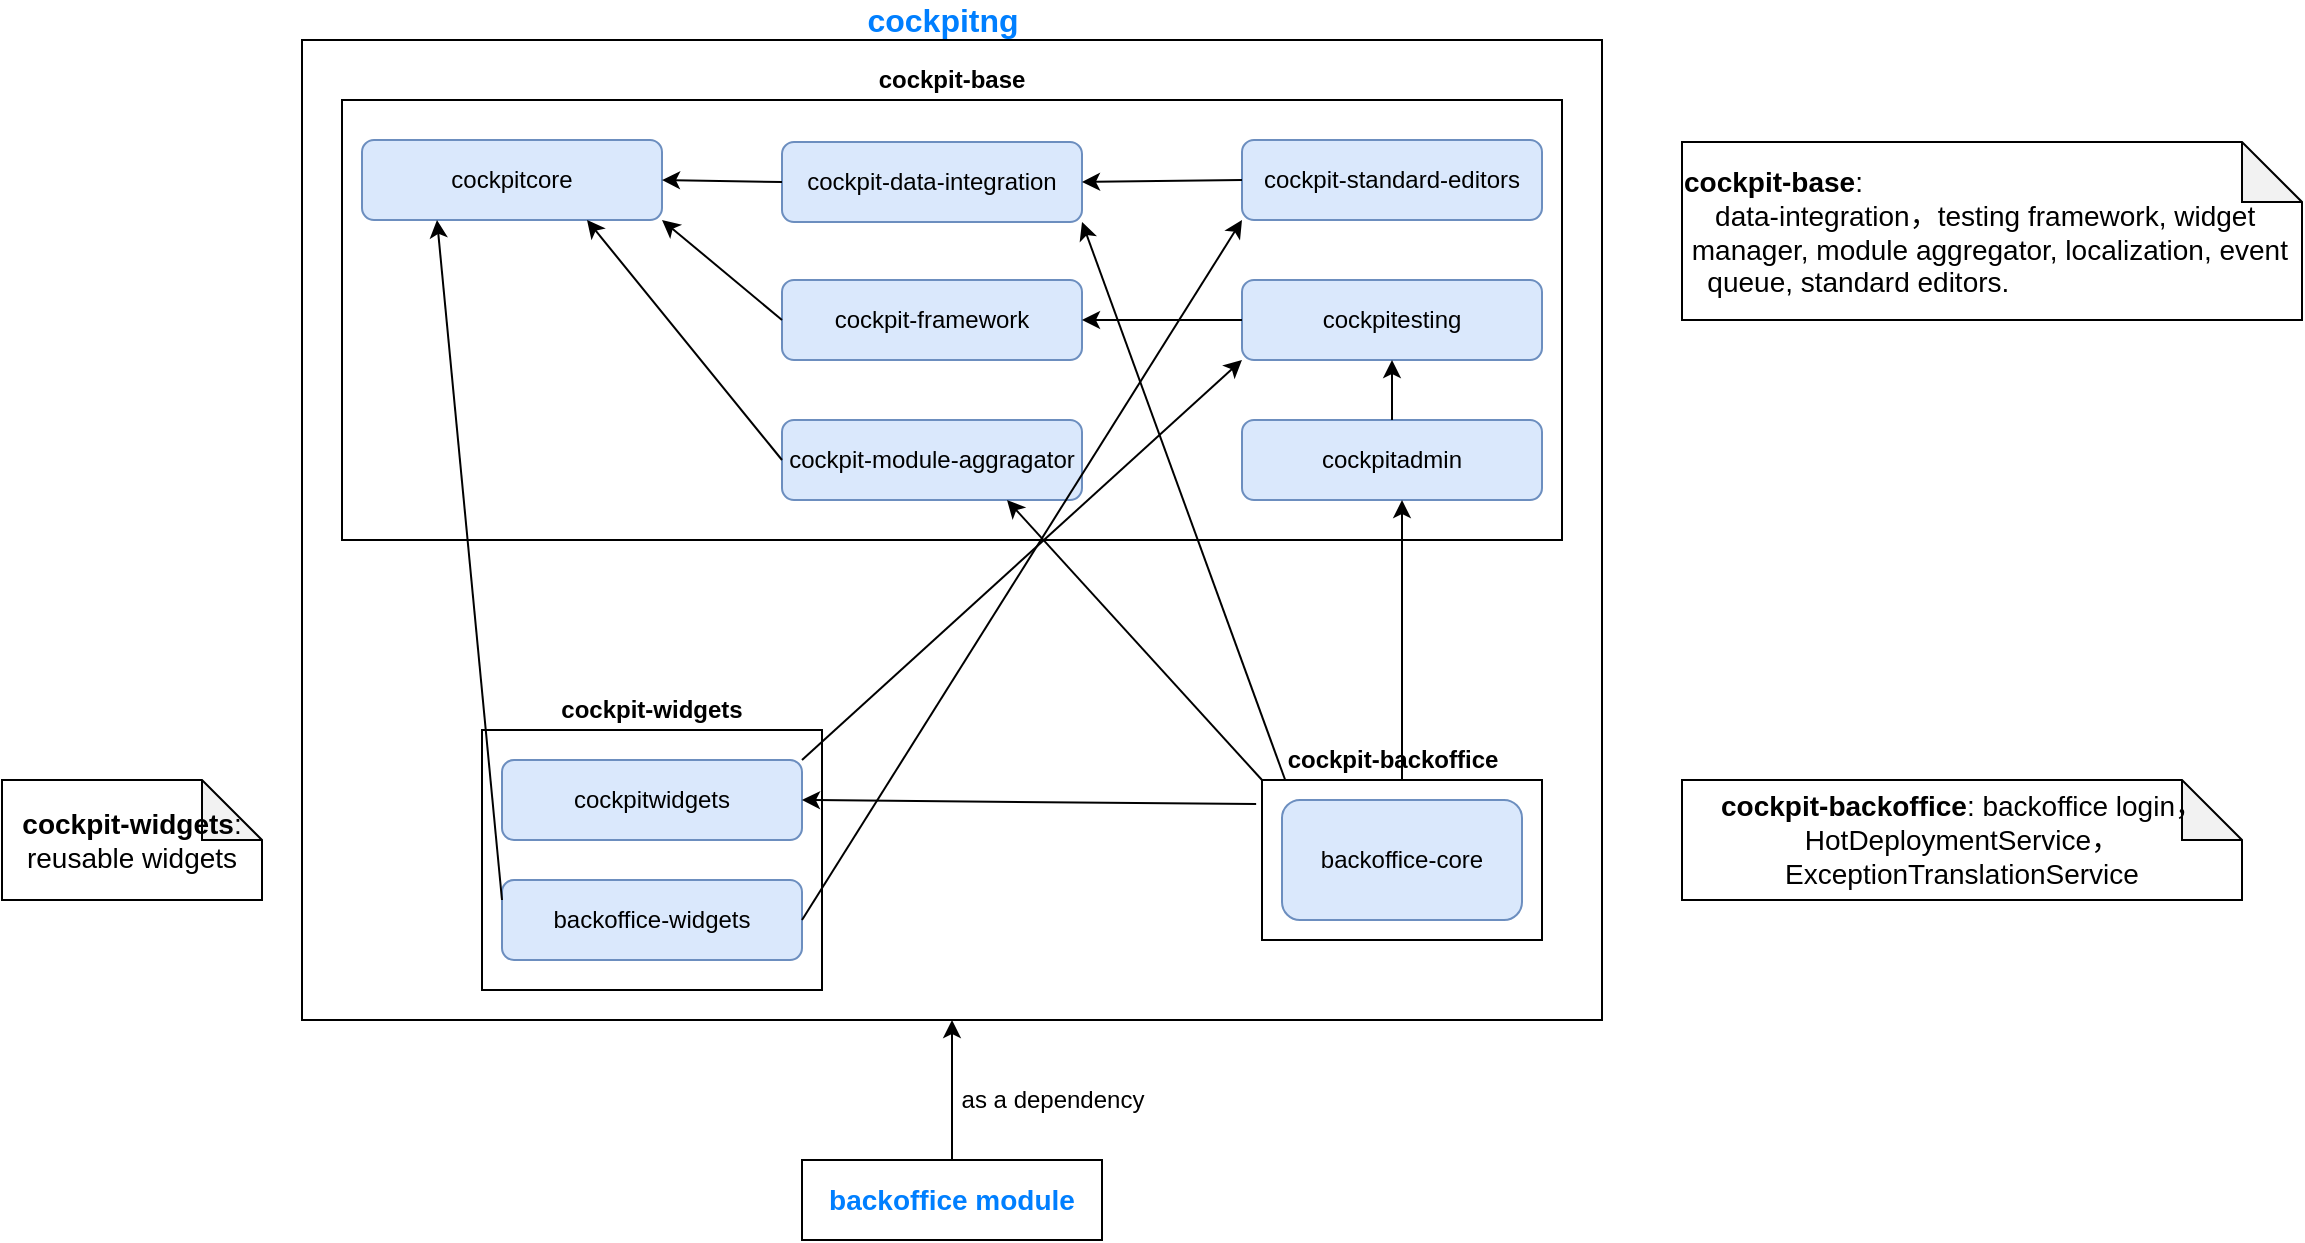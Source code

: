 <mxfile version="13.6.2" type="github">
  <diagram id="vLhvewZ9b32y02IV8Uuj" name="Page-1">
    <mxGraphModel dx="2310" dy="1819" grid="1" gridSize="10" guides="1" tooltips="1" connect="1" arrows="1" fold="1" page="1" pageScale="1" pageWidth="850" pageHeight="1100" math="0" shadow="0">
      <root>
        <mxCell id="0" />
        <mxCell id="1" parent="0" />
        <mxCell id="5FO1hOsKAWhE0jAAUn73-45" value="" style="rounded=0;whiteSpace=wrap;html=1;" parent="1" vertex="1">
          <mxGeometry x="100" y="-80" width="650" height="490" as="geometry" />
        </mxCell>
        <mxCell id="5FO1hOsKAWhE0jAAUn73-24" value="" style="rounded=0;whiteSpace=wrap;html=1;" parent="1" vertex="1">
          <mxGeometry x="190" y="265" width="170" height="130" as="geometry" />
        </mxCell>
        <mxCell id="5FO1hOsKAWhE0jAAUn73-18" value="" style="rounded=0;whiteSpace=wrap;html=1;" parent="1" vertex="1">
          <mxGeometry x="120" y="-50" width="610" height="220" as="geometry" />
        </mxCell>
        <mxCell id="5FO1hOsKAWhE0jAAUn73-9" value="cockpitcore" style="rounded=1;whiteSpace=wrap;html=1;fillColor=#dae8fc;strokeColor=#6c8ebf;" parent="1" vertex="1">
          <mxGeometry x="130" y="-30" width="150" height="40" as="geometry" />
        </mxCell>
        <mxCell id="5FO1hOsKAWhE0jAAUn73-11" value="" style="rounded=0;whiteSpace=wrap;html=1;" parent="1" vertex="1">
          <mxGeometry x="580" y="290" width="140" height="80" as="geometry" />
        </mxCell>
        <mxCell id="5FO1hOsKAWhE0jAAUn73-1" value="cockpit-data-integration" style="rounded=1;whiteSpace=wrap;html=1;fillColor=#dae8fc;strokeColor=#6c8ebf;" parent="1" vertex="1">
          <mxGeometry x="340" y="-29" width="150" height="40" as="geometry" />
        </mxCell>
        <mxCell id="5FO1hOsKAWhE0jAAUn73-4" value="cockpit-framework" style="rounded=1;whiteSpace=wrap;html=1;fillColor=#dae8fc;strokeColor=#6c8ebf;" parent="1" vertex="1">
          <mxGeometry x="340" y="40" width="150" height="40" as="geometry" />
        </mxCell>
        <mxCell id="5FO1hOsKAWhE0jAAUn73-5" value="cockpit-module-aggragator" style="rounded=1;whiteSpace=wrap;html=1;fillColor=#dae8fc;strokeColor=#6c8ebf;" parent="1" vertex="1">
          <mxGeometry x="340" y="110" width="150" height="40" as="geometry" />
        </mxCell>
        <mxCell id="5FO1hOsKAWhE0jAAUn73-6" value="cockpit-standard-editors" style="rounded=1;whiteSpace=wrap;html=1;fillColor=#dae8fc;strokeColor=#6c8ebf;" parent="1" vertex="1">
          <mxGeometry x="570" y="-30" width="150" height="40" as="geometry" />
        </mxCell>
        <mxCell id="5FO1hOsKAWhE0jAAUn73-7" value="cockpitesting" style="rounded=1;whiteSpace=wrap;html=1;fillColor=#dae8fc;strokeColor=#6c8ebf;" parent="1" vertex="1">
          <mxGeometry x="570" y="40" width="150" height="40" as="geometry" />
        </mxCell>
        <mxCell id="5FO1hOsKAWhE0jAAUn73-8" value="cockpitadmin" style="rounded=1;whiteSpace=wrap;html=1;fillColor=#dae8fc;strokeColor=#6c8ebf;" parent="1" vertex="1">
          <mxGeometry x="570" y="110" width="150" height="40" as="geometry" />
        </mxCell>
        <mxCell id="5FO1hOsKAWhE0jAAUn73-10" value="backoffice-core" style="rounded=1;whiteSpace=wrap;html=1;fillColor=#dae8fc;strokeColor=#6c8ebf;" parent="1" vertex="1">
          <mxGeometry x="590" y="300" width="120" height="60" as="geometry" />
        </mxCell>
        <mxCell id="5FO1hOsKAWhE0jAAUn73-13" value="&lt;b&gt;cockpit-backoffice&lt;/b&gt;" style="text;html=1;align=center;verticalAlign=middle;resizable=0;points=[];autosize=1;" parent="1" vertex="1">
          <mxGeometry x="585" y="270" width="120" height="20" as="geometry" />
        </mxCell>
        <mxCell id="5FO1hOsKAWhE0jAAUn73-20" value="&lt;b&gt;cockpit-base&lt;/b&gt;" style="text;html=1;strokeColor=none;fillColor=none;align=center;verticalAlign=middle;whiteSpace=wrap;rounded=0;" parent="1" vertex="1">
          <mxGeometry x="385" y="-70" width="80" height="20" as="geometry" />
        </mxCell>
        <mxCell id="5FO1hOsKAWhE0jAAUn73-22" value="cockpitwidgets" style="rounded=1;whiteSpace=wrap;html=1;fillColor=#dae8fc;strokeColor=#6c8ebf;" parent="1" vertex="1">
          <mxGeometry x="200" y="280" width="150" height="40" as="geometry" />
        </mxCell>
        <mxCell id="5FO1hOsKAWhE0jAAUn73-23" value="backoffice-widgets" style="rounded=1;whiteSpace=wrap;html=1;fillColor=#dae8fc;strokeColor=#6c8ebf;" parent="1" vertex="1">
          <mxGeometry x="200" y="340" width="150" height="40" as="geometry" />
        </mxCell>
        <mxCell id="5FO1hOsKAWhE0jAAUn73-25" value="&lt;b&gt;cockpit-widgets&lt;/b&gt;" style="text;html=1;strokeColor=none;fillColor=none;align=center;verticalAlign=middle;whiteSpace=wrap;rounded=0;" parent="1" vertex="1">
          <mxGeometry x="220" y="245" width="110" height="20" as="geometry" />
        </mxCell>
        <mxCell id="5FO1hOsKAWhE0jAAUn73-27" value="" style="endArrow=classic;html=1;" parent="1" target="5FO1hOsKAWhE0jAAUn73-18" edge="1">
          <mxGeometry width="50" height="50" relative="1" as="geometry">
            <mxPoint x="350" y="170" as="sourcePoint" />
            <mxPoint x="400" y="120" as="targetPoint" />
          </mxGeometry>
        </mxCell>
        <mxCell id="5FO1hOsKAWhE0jAAUn73-29" value="" style="endArrow=classic;html=1;exitX=0;exitY=0.5;exitDx=0;exitDy=0;entryX=0.75;entryY=1;entryDx=0;entryDy=0;" parent="1" source="5FO1hOsKAWhE0jAAUn73-5" target="5FO1hOsKAWhE0jAAUn73-9" edge="1">
          <mxGeometry width="50" height="50" relative="1" as="geometry">
            <mxPoint x="350" y="170" as="sourcePoint" />
            <mxPoint x="400" y="120" as="targetPoint" />
          </mxGeometry>
        </mxCell>
        <mxCell id="5FO1hOsKAWhE0jAAUn73-30" value="" style="endArrow=classic;html=1;exitX=0;exitY=0.5;exitDx=0;exitDy=0;" parent="1" source="5FO1hOsKAWhE0jAAUn73-4" edge="1">
          <mxGeometry width="50" height="50" relative="1" as="geometry">
            <mxPoint x="350" y="170" as="sourcePoint" />
            <mxPoint x="280" y="10" as="targetPoint" />
          </mxGeometry>
        </mxCell>
        <mxCell id="5FO1hOsKAWhE0jAAUn73-31" value="" style="endArrow=classic;html=1;exitX=0;exitY=0.5;exitDx=0;exitDy=0;entryX=1;entryY=0.5;entryDx=0;entryDy=0;" parent="1" source="5FO1hOsKAWhE0jAAUn73-1" target="5FO1hOsKAWhE0jAAUn73-9" edge="1">
          <mxGeometry width="50" height="50" relative="1" as="geometry">
            <mxPoint x="350" y="170" as="sourcePoint" />
            <mxPoint x="400" y="120" as="targetPoint" />
          </mxGeometry>
        </mxCell>
        <mxCell id="5FO1hOsKAWhE0jAAUn73-32" value="" style="endArrow=classic;html=1;exitX=0;exitY=0.5;exitDx=0;exitDy=0;entryX=1;entryY=0.5;entryDx=0;entryDy=0;" parent="1" source="5FO1hOsKAWhE0jAAUn73-6" target="5FO1hOsKAWhE0jAAUn73-1" edge="1">
          <mxGeometry width="50" height="50" relative="1" as="geometry">
            <mxPoint x="350" y="170" as="sourcePoint" />
            <mxPoint x="400" y="120" as="targetPoint" />
          </mxGeometry>
        </mxCell>
        <mxCell id="5FO1hOsKAWhE0jAAUn73-33" value="" style="endArrow=classic;html=1;entryX=1;entryY=0.5;entryDx=0;entryDy=0;exitX=0;exitY=0.5;exitDx=0;exitDy=0;" parent="1" source="5FO1hOsKAWhE0jAAUn73-7" target="5FO1hOsKAWhE0jAAUn73-4" edge="1">
          <mxGeometry width="50" height="50" relative="1" as="geometry">
            <mxPoint x="350" y="170" as="sourcePoint" />
            <mxPoint x="400" y="120" as="targetPoint" />
          </mxGeometry>
        </mxCell>
        <mxCell id="5FO1hOsKAWhE0jAAUn73-34" value="" style="endArrow=classic;html=1;" parent="1" target="5FO1hOsKAWhE0jAAUn73-18" edge="1">
          <mxGeometry width="50" height="50" relative="1" as="geometry">
            <mxPoint x="350" y="170" as="sourcePoint" />
            <mxPoint x="400" y="120" as="targetPoint" />
          </mxGeometry>
        </mxCell>
        <mxCell id="5FO1hOsKAWhE0jAAUn73-35" value="" style="endArrow=classic;html=1;" parent="1" target="5FO1hOsKAWhE0jAAUn73-18" edge="1">
          <mxGeometry width="50" height="50" relative="1" as="geometry">
            <mxPoint x="350" y="170" as="sourcePoint" />
            <mxPoint x="400" y="120" as="targetPoint" />
          </mxGeometry>
        </mxCell>
        <mxCell id="5FO1hOsKAWhE0jAAUn73-36" value="" style="endArrow=classic;html=1;entryX=0.5;entryY=1;entryDx=0;entryDy=0;exitX=0.5;exitY=0;exitDx=0;exitDy=0;" parent="1" source="5FO1hOsKAWhE0jAAUn73-8" target="5FO1hOsKAWhE0jAAUn73-7" edge="1">
          <mxGeometry width="50" height="50" relative="1" as="geometry">
            <mxPoint x="350" y="170" as="sourcePoint" />
            <mxPoint x="400" y="120" as="targetPoint" />
          </mxGeometry>
        </mxCell>
        <mxCell id="5FO1hOsKAWhE0jAAUn73-38" value="" style="endArrow=classic;html=1;exitX=0.5;exitY=0;exitDx=0;exitDy=0;" parent="1" source="5FO1hOsKAWhE0jAAUn73-11" edge="1">
          <mxGeometry width="50" height="50" relative="1" as="geometry">
            <mxPoint x="600" y="200" as="sourcePoint" />
            <mxPoint x="650" y="150" as="targetPoint" />
          </mxGeometry>
        </mxCell>
        <mxCell id="5FO1hOsKAWhE0jAAUn73-39" value="" style="endArrow=classic;html=1;exitX=-0.021;exitY=0.15;exitDx=0;exitDy=0;entryX=1;entryY=0.5;entryDx=0;entryDy=0;exitPerimeter=0;" parent="1" source="5FO1hOsKAWhE0jAAUn73-11" target="5FO1hOsKAWhE0jAAUn73-22" edge="1">
          <mxGeometry width="50" height="50" relative="1" as="geometry">
            <mxPoint x="420" y="230" as="sourcePoint" />
            <mxPoint x="470" y="180" as="targetPoint" />
          </mxGeometry>
        </mxCell>
        <mxCell id="5FO1hOsKAWhE0jAAUn73-40" value="" style="endArrow=classic;html=1;exitX=0.055;exitY=1;exitDx=0;exitDy=0;exitPerimeter=0;entryX=1;entryY=1;entryDx=0;entryDy=0;" parent="1" source="5FO1hOsKAWhE0jAAUn73-13" target="5FO1hOsKAWhE0jAAUn73-1" edge="1">
          <mxGeometry width="50" height="50" relative="1" as="geometry">
            <mxPoint x="420" y="230" as="sourcePoint" />
            <mxPoint x="470" y="180" as="targetPoint" />
          </mxGeometry>
        </mxCell>
        <mxCell id="5FO1hOsKAWhE0jAAUn73-41" value="" style="endArrow=classic;html=1;exitX=0;exitY=0;exitDx=0;exitDy=0;entryX=0.75;entryY=1;entryDx=0;entryDy=0;" parent="1" source="5FO1hOsKAWhE0jAAUn73-11" target="5FO1hOsKAWhE0jAAUn73-5" edge="1">
          <mxGeometry width="50" height="50" relative="1" as="geometry">
            <mxPoint x="420" y="260" as="sourcePoint" />
            <mxPoint x="490" y="150" as="targetPoint" />
          </mxGeometry>
        </mxCell>
        <mxCell id="5FO1hOsKAWhE0jAAUn73-42" value="" style="endArrow=classic;html=1;entryX=0;entryY=1;entryDx=0;entryDy=0;exitX=1;exitY=0;exitDx=0;exitDy=0;" parent="1" source="5FO1hOsKAWhE0jAAUn73-22" target="5FO1hOsKAWhE0jAAUn73-7" edge="1">
          <mxGeometry width="50" height="50" relative="1" as="geometry">
            <mxPoint x="420" y="190" as="sourcePoint" />
            <mxPoint x="470" y="140" as="targetPoint" />
          </mxGeometry>
        </mxCell>
        <mxCell id="5FO1hOsKAWhE0jAAUn73-43" value="" style="endArrow=classic;html=1;exitX=0;exitY=0.25;exitDx=0;exitDy=0;entryX=0.25;entryY=1;entryDx=0;entryDy=0;" parent="1" source="5FO1hOsKAWhE0jAAUn73-23" target="5FO1hOsKAWhE0jAAUn73-9" edge="1">
          <mxGeometry width="50" height="50" relative="1" as="geometry">
            <mxPoint x="420" y="280" as="sourcePoint" />
            <mxPoint x="470" y="230" as="targetPoint" />
          </mxGeometry>
        </mxCell>
        <mxCell id="5FO1hOsKAWhE0jAAUn73-44" value="" style="endArrow=classic;html=1;entryX=0;entryY=1;entryDx=0;entryDy=0;exitX=1;exitY=0.5;exitDx=0;exitDy=0;" parent="1" source="5FO1hOsKAWhE0jAAUn73-23" target="5FO1hOsKAWhE0jAAUn73-6" edge="1">
          <mxGeometry width="50" height="50" relative="1" as="geometry">
            <mxPoint x="420" y="200" as="sourcePoint" />
            <mxPoint x="470" y="150" as="targetPoint" />
          </mxGeometry>
        </mxCell>
        <mxCell id="5FO1hOsKAWhE0jAAUn73-47" value="&lt;b&gt;&lt;font style=&quot;font-size: 16px&quot; color=&quot;#007fff&quot;&gt;cockpitng&lt;/font&gt;&lt;/b&gt;" style="text;html=1;align=center;verticalAlign=middle;resizable=0;points=[];autosize=1;" parent="1" vertex="1">
          <mxGeometry x="375" y="-100" width="90" height="20" as="geometry" />
        </mxCell>
        <mxCell id="5FO1hOsKAWhE0jAAUn73-48" value="&lt;font style=&quot;font-size: 14px&quot; color=&quot;#007fff&quot;&gt;&lt;b&gt;backoffice module&lt;/b&gt;&lt;/font&gt;" style="rounded=0;whiteSpace=wrap;html=1;" parent="1" vertex="1">
          <mxGeometry x="350" y="480" width="150" height="40" as="geometry" />
        </mxCell>
        <mxCell id="5FO1hOsKAWhE0jAAUn73-51" value="" style="endArrow=classic;html=1;entryX=0.5;entryY=1;entryDx=0;entryDy=0;exitX=0.5;exitY=0;exitDx=0;exitDy=0;" parent="1" source="5FO1hOsKAWhE0jAAUn73-48" target="5FO1hOsKAWhE0jAAUn73-45" edge="1">
          <mxGeometry width="50" height="50" relative="1" as="geometry">
            <mxPoint x="380" y="500" as="sourcePoint" />
            <mxPoint x="430" y="450" as="targetPoint" />
          </mxGeometry>
        </mxCell>
        <mxCell id="5FO1hOsKAWhE0jAAUn73-53" value="as a dependency" style="text;html=1;align=center;verticalAlign=middle;resizable=0;points=[];autosize=1;" parent="1" vertex="1">
          <mxGeometry x="420" y="440" width="110" height="20" as="geometry" />
        </mxCell>
        <mxCell id="5FO1hOsKAWhE0jAAUn73-56" value="&lt;b style=&quot;font-size: 14px ; text-align: left&quot;&gt;cockpit-widgets&lt;/b&gt;&lt;span style=&quot;font-size: 14px ; text-align: left&quot;&gt;: reusable widgets&lt;/span&gt;" style="shape=note;whiteSpace=wrap;html=1;backgroundOutline=1;darkOpacity=0.05;" parent="1" vertex="1">
          <mxGeometry x="-50" y="290" width="130" height="60" as="geometry" />
        </mxCell>
        <mxCell id="5FO1hOsKAWhE0jAAUn73-59" value="&lt;div style=&quot;text-align: left&quot;&gt;&lt;b style=&quot;font-size: 14px&quot;&gt;cockpit-base&lt;/b&gt;&lt;span style=&quot;font-size: 14px&quot;&gt;:&amp;nbsp;&lt;/span&gt;&lt;/div&gt;&lt;span style=&quot;font-size: 14px&quot;&gt;&lt;div style=&quot;text-align: left&quot;&gt;&lt;span&gt;&amp;nbsp; &amp;nbsp; data-integration，testing framework, widget&amp;nbsp; &amp;nbsp; &amp;nbsp; &amp;nbsp;manager, module aggregator, localization, event&amp;nbsp; &amp;nbsp; &amp;nbsp;queue, standard editors.&lt;/span&gt;&lt;/div&gt;&lt;/span&gt;" style="shape=note;whiteSpace=wrap;html=1;backgroundOutline=1;darkOpacity=0.05;" parent="1" vertex="1">
          <mxGeometry x="790" y="-29" width="310" height="89" as="geometry" />
        </mxCell>
        <mxCell id="5FO1hOsKAWhE0jAAUn73-60" value="&lt;b style=&quot;font-size: 14px ; text-align: left&quot;&gt;cockpit-backoffice&lt;/b&gt;&lt;span style=&quot;font-size: 14px ; text-align: left&quot;&gt;: backoffice login，HotDeploymentService，ExceptionTranslationService&lt;/span&gt;" style="shape=note;whiteSpace=wrap;html=1;backgroundOutline=1;darkOpacity=0.05;" parent="1" vertex="1">
          <mxGeometry x="790" y="290" width="280" height="60" as="geometry" />
        </mxCell>
      </root>
    </mxGraphModel>
  </diagram>
</mxfile>
